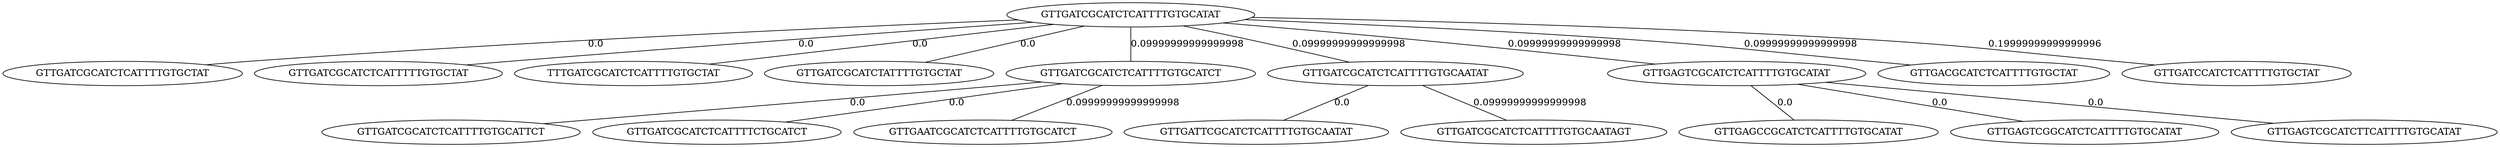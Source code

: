 strict graph {
  "GTTGATCGCATCTCATTTTGTGCATAT";
  "GTTGATCGCATCTCATTTTGTGCTAT";
  "GTTGATCGCATCTCATTTTTGTGCTAT";
  "TTTGATCGCATCTCATTTTGTGCTAT";
  "GTTGATCGCATCTATTTTGTGCTAT";
  "GTTGATCGCATCTCATTTTGTGCATCT";
  "GTTGATCGCATCTCATTTTGTGCATTCT";
  "GTTGATCGCATCTCATTTTCTGCATCT";
  "GTTGATCGCATCTCATTTTGTGCAATAT";
  "GTTGATTCGCATCTCATTTTGTGCAATAT";
  "GTTGAGTCGCATCTCATTTTGTGCATAT";
  "GTTGAGCCGCATCTCATTTTGTGCATAT";
  "GTTGAGTCGGCATCTCATTTTGTGCATAT";
  "GTTGAGTCGCATCTTCATTTTGTGCATAT";
  "GTTGACGCATCTCATTTTGTGCTAT";
  "GTTGAATCGCATCTCATTTTGTGCATCT";
  "GTTGATCGCATCTCATTTTGTGCAATAGT";
  "GTTGATCCATCTCATTTTGTGCTAT";
  "GTTGATCGCATCTCATTTTGTGCATAT" -- "GTTGATCGCATCTCATTTTGTGCTAT" [label="0.0"];
  "GTTGATCGCATCTCATTTTGTGCATAT" -- "GTTGATCGCATCTCATTTTTGTGCTAT" [label="0.0"];
  "GTTGATCGCATCTCATTTTGTGCATAT" -- "TTTGATCGCATCTCATTTTGTGCTAT" [label="0.0"];
  "GTTGATCGCATCTCATTTTGTGCATAT" -- "GTTGATCGCATCTATTTTGTGCTAT" [label="0.0"];
  "GTTGATCGCATCTCATTTTGTGCATAT" -- "GTTGATCGCATCTCATTTTGTGCATCT" [label="0.09999999999999998"];
  "GTTGATCGCATCTCATTTTGTGCATAT" -- "GTTGATCGCATCTCATTTTGTGCAATAT" [label="0.09999999999999998"];
  "GTTGATCGCATCTCATTTTGTGCATAT" -- "GTTGAGTCGCATCTCATTTTGTGCATAT" [label="0.09999999999999998"];
  "GTTGATCGCATCTCATTTTGTGCATAT" -- "GTTGACGCATCTCATTTTGTGCTAT" [label="0.09999999999999998"];
  "GTTGATCGCATCTCATTTTGTGCATAT" -- "GTTGATCCATCTCATTTTGTGCTAT" [label="0.19999999999999996"];
  "GTTGATCGCATCTCATTTTGTGCATCT" -- "GTTGATCGCATCTCATTTTGTGCATTCT" [label="0.0"];
  "GTTGATCGCATCTCATTTTGTGCATCT" -- "GTTGATCGCATCTCATTTTCTGCATCT" [label="0.0"];
  "GTTGATCGCATCTCATTTTGTGCATCT" -- "GTTGAATCGCATCTCATTTTGTGCATCT" [label="0.09999999999999998"];
  "GTTGATCGCATCTCATTTTGTGCAATAT" -- "GTTGATTCGCATCTCATTTTGTGCAATAT" [label="0.0"];
  "GTTGATCGCATCTCATTTTGTGCAATAT" -- "GTTGATCGCATCTCATTTTGTGCAATAGT" [label="0.09999999999999998"];
  "GTTGAGTCGCATCTCATTTTGTGCATAT" -- "GTTGAGCCGCATCTCATTTTGTGCATAT" [label="0.0"];
  "GTTGAGTCGCATCTCATTTTGTGCATAT" -- "GTTGAGTCGGCATCTCATTTTGTGCATAT" [label="0.0"];
  "GTTGAGTCGCATCTCATTTTGTGCATAT" -- "GTTGAGTCGCATCTTCATTTTGTGCATAT" [label="0.0"];
}
